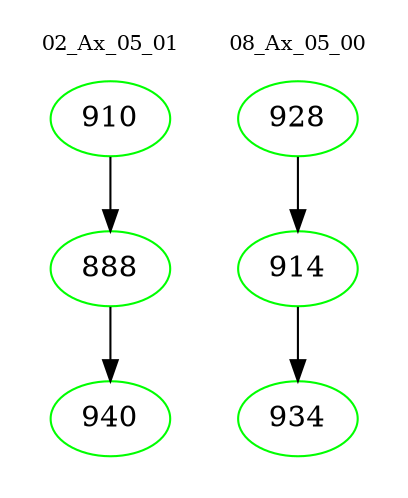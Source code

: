digraph{
subgraph cluster_0 {
color = white
label = "02_Ax_05_01";
fontsize=10;
T0_910 [label="910", color="green"]
T0_910 -> T0_888 [color="black"]
T0_888 [label="888", color="green"]
T0_888 -> T0_940 [color="black"]
T0_940 [label="940", color="green"]
}
subgraph cluster_1 {
color = white
label = "08_Ax_05_00";
fontsize=10;
T1_928 [label="928", color="green"]
T1_928 -> T1_914 [color="black"]
T1_914 [label="914", color="green"]
T1_914 -> T1_934 [color="black"]
T1_934 [label="934", color="green"]
}
}
